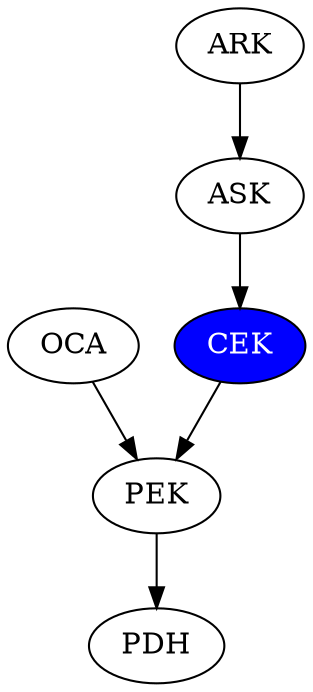# Commits which modify this file MUST generate the new .png!
digraph G {
    node [style=filled];

    node [fillcolor=blue, fontcolor=white];
    CEK;

    node [fillcolor=none, fontcolor=black];
    ARK -> ASK;
    ASK -> CEK;
    CEK -> PEK;
    PEK -> PDH;
    OCA -> PEK;
}

